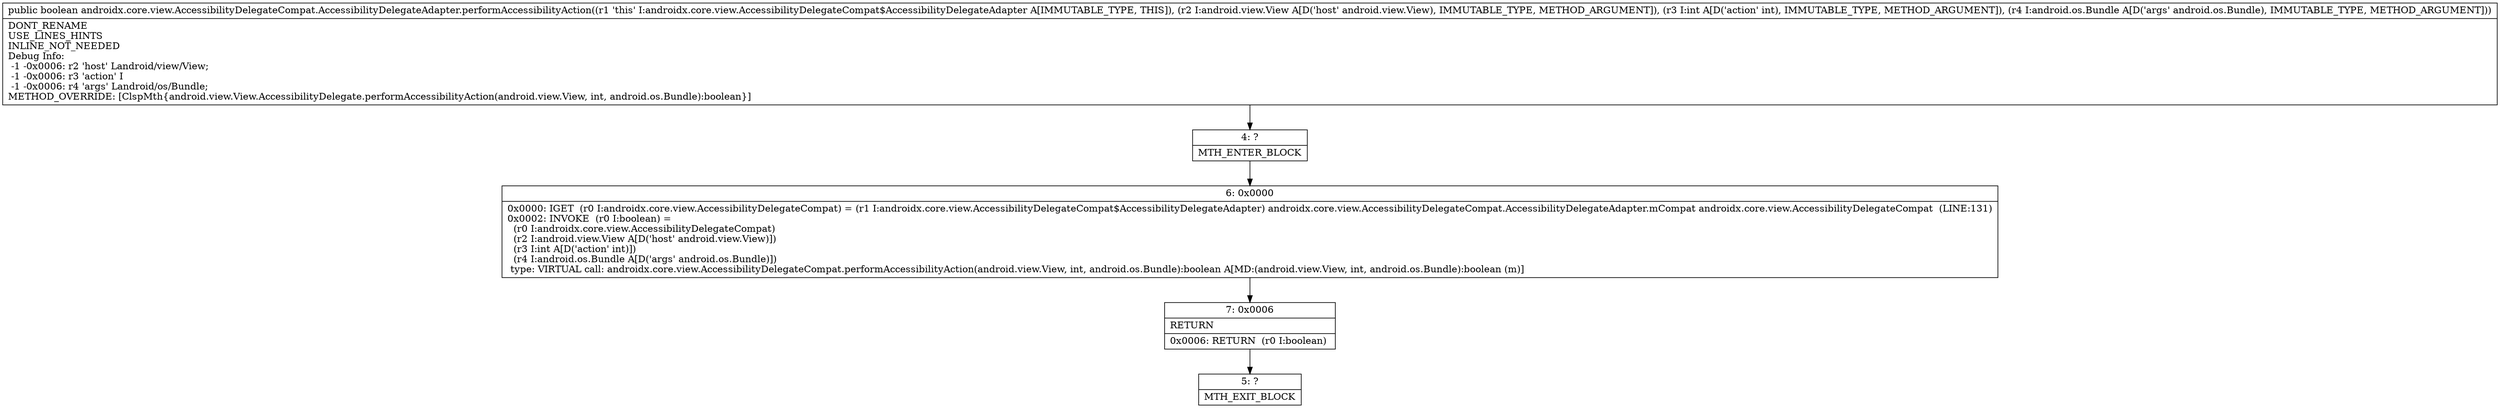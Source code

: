 digraph "CFG forandroidx.core.view.AccessibilityDelegateCompat.AccessibilityDelegateAdapter.performAccessibilityAction(Landroid\/view\/View;ILandroid\/os\/Bundle;)Z" {
Node_4 [shape=record,label="{4\:\ ?|MTH_ENTER_BLOCK\l}"];
Node_6 [shape=record,label="{6\:\ 0x0000|0x0000: IGET  (r0 I:androidx.core.view.AccessibilityDelegateCompat) = (r1 I:androidx.core.view.AccessibilityDelegateCompat$AccessibilityDelegateAdapter) androidx.core.view.AccessibilityDelegateCompat.AccessibilityDelegateAdapter.mCompat androidx.core.view.AccessibilityDelegateCompat  (LINE:131)\l0x0002: INVOKE  (r0 I:boolean) = \l  (r0 I:androidx.core.view.AccessibilityDelegateCompat)\l  (r2 I:android.view.View A[D('host' android.view.View)])\l  (r3 I:int A[D('action' int)])\l  (r4 I:android.os.Bundle A[D('args' android.os.Bundle)])\l type: VIRTUAL call: androidx.core.view.AccessibilityDelegateCompat.performAccessibilityAction(android.view.View, int, android.os.Bundle):boolean A[MD:(android.view.View, int, android.os.Bundle):boolean (m)]\l}"];
Node_7 [shape=record,label="{7\:\ 0x0006|RETURN\l|0x0006: RETURN  (r0 I:boolean) \l}"];
Node_5 [shape=record,label="{5\:\ ?|MTH_EXIT_BLOCK\l}"];
MethodNode[shape=record,label="{public boolean androidx.core.view.AccessibilityDelegateCompat.AccessibilityDelegateAdapter.performAccessibilityAction((r1 'this' I:androidx.core.view.AccessibilityDelegateCompat$AccessibilityDelegateAdapter A[IMMUTABLE_TYPE, THIS]), (r2 I:android.view.View A[D('host' android.view.View), IMMUTABLE_TYPE, METHOD_ARGUMENT]), (r3 I:int A[D('action' int), IMMUTABLE_TYPE, METHOD_ARGUMENT]), (r4 I:android.os.Bundle A[D('args' android.os.Bundle), IMMUTABLE_TYPE, METHOD_ARGUMENT]))  | DONT_RENAME\lUSE_LINES_HINTS\lINLINE_NOT_NEEDED\lDebug Info:\l  \-1 \-0x0006: r2 'host' Landroid\/view\/View;\l  \-1 \-0x0006: r3 'action' I\l  \-1 \-0x0006: r4 'args' Landroid\/os\/Bundle;\lMETHOD_OVERRIDE: [ClspMth\{android.view.View.AccessibilityDelegate.performAccessibilityAction(android.view.View, int, android.os.Bundle):boolean\}]\l}"];
MethodNode -> Node_4;Node_4 -> Node_6;
Node_6 -> Node_7;
Node_7 -> Node_5;
}

